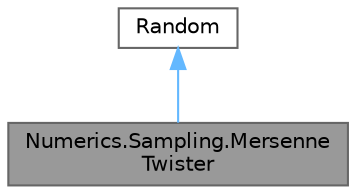 digraph "Numerics.Sampling.MersenneTwister"
{
 // LATEX_PDF_SIZE
  bgcolor="transparent";
  edge [fontname=Helvetica,fontsize=10,labelfontname=Helvetica,labelfontsize=10];
  node [fontname=Helvetica,fontsize=10,shape=box,height=0.2,width=0.4];
  Node1 [id="Node000001",label="Numerics.Sampling.Mersenne\lTwister",height=0.2,width=0.4,color="gray40", fillcolor="grey60", style="filled", fontcolor="black",tooltip="The Mersenne Twister pseudo-random number generator."];
  Node2 -> Node1 [id="edge1_Node000001_Node000002",dir="back",color="steelblue1",style="solid",tooltip=" "];
  Node2 [id="Node000002",label="Random",height=0.2,width=0.4,color="gray40", fillcolor="white", style="filled",tooltip=" "];
}
